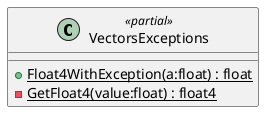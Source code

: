@startuml
class VectorsExceptions <<partial>> {
    + {static} Float4WithException(a:float) : float
    - {static} GetFloat4(value:float) : float4
}
@enduml
